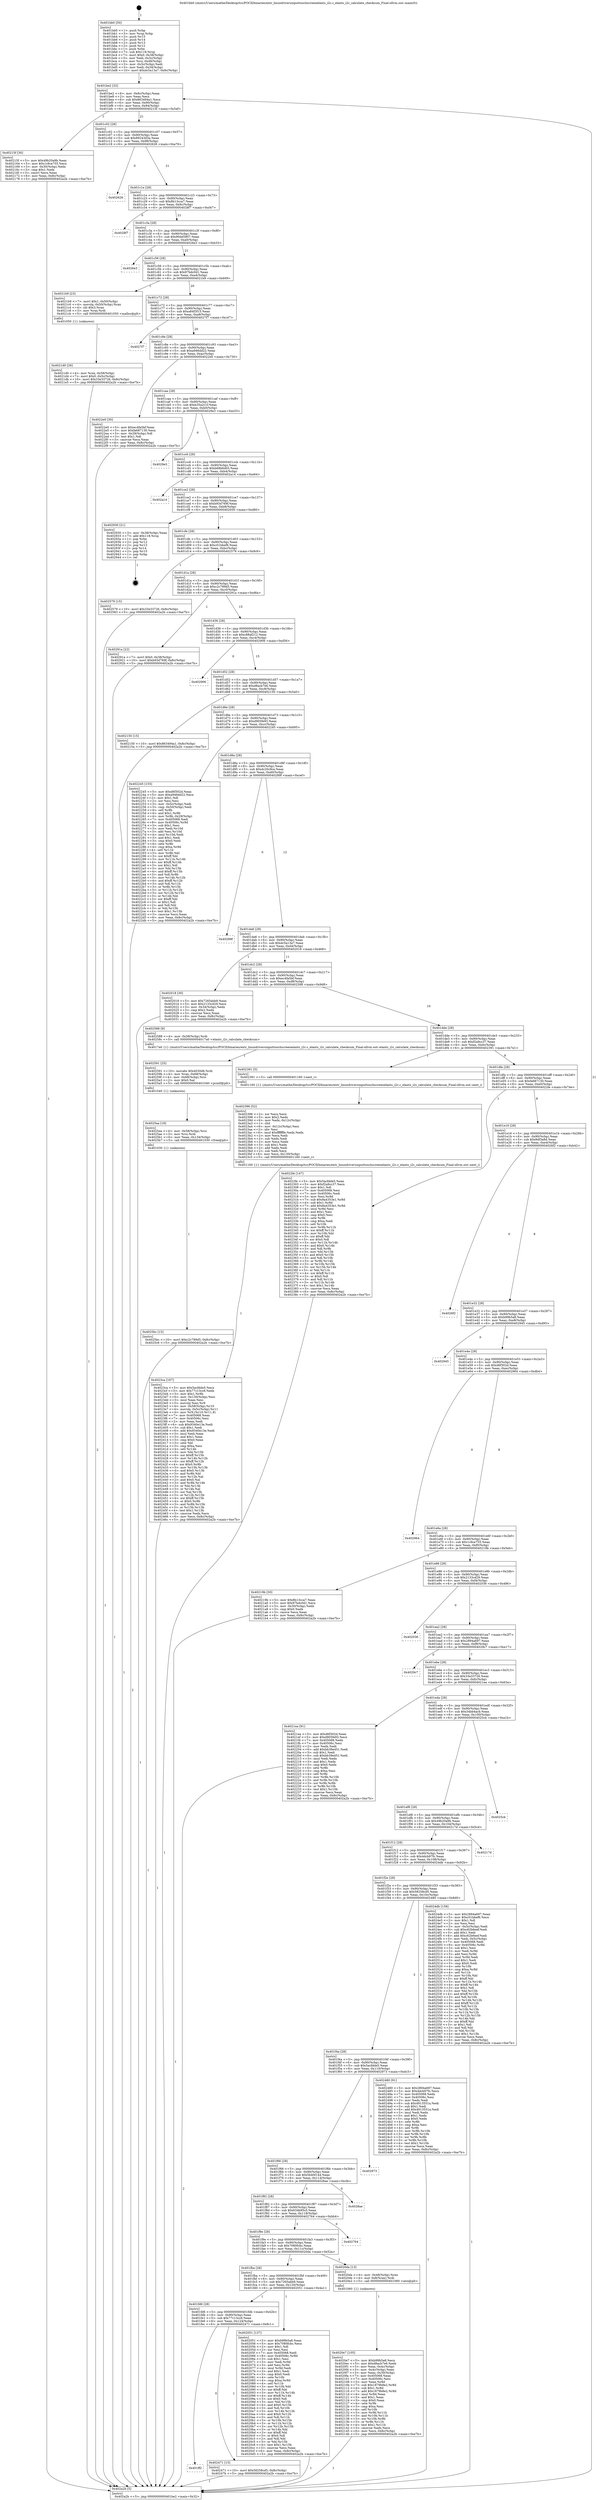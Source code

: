 digraph "0x401bb0" {
  label = "0x401bb0 (/mnt/c/Users/mathe/Desktop/tcc/POCII/binaries/extr_linuxdriversinputtouchscreenelants_i2c.c_elants_i2c_calculate_checksum_Final-ollvm.out::main(0))"
  labelloc = "t"
  node[shape=record]

  Entry [label="",width=0.3,height=0.3,shape=circle,fillcolor=black,style=filled]
  "0x401be2" [label="{
     0x401be2 [32]\l
     | [instrs]\l
     &nbsp;&nbsp;0x401be2 \<+6\>: mov -0x8c(%rbp),%eax\l
     &nbsp;&nbsp;0x401be8 \<+2\>: mov %eax,%ecx\l
     &nbsp;&nbsp;0x401bea \<+6\>: sub $0x863494a1,%ecx\l
     &nbsp;&nbsp;0x401bf0 \<+6\>: mov %eax,-0x90(%rbp)\l
     &nbsp;&nbsp;0x401bf6 \<+6\>: mov %ecx,-0x94(%rbp)\l
     &nbsp;&nbsp;0x401bfc \<+6\>: je 000000000040215f \<main+0x5af\>\l
  }"]
  "0x40215f" [label="{
     0x40215f [30]\l
     | [instrs]\l
     &nbsp;&nbsp;0x40215f \<+5\>: mov $0x49b20a9b,%eax\l
     &nbsp;&nbsp;0x402164 \<+5\>: mov $0x1c9ce755,%ecx\l
     &nbsp;&nbsp;0x402169 \<+3\>: mov -0x30(%rbp),%edx\l
     &nbsp;&nbsp;0x40216c \<+3\>: cmp $0x1,%edx\l
     &nbsp;&nbsp;0x40216f \<+3\>: cmovl %ecx,%eax\l
     &nbsp;&nbsp;0x402172 \<+6\>: mov %eax,-0x8c(%rbp)\l
     &nbsp;&nbsp;0x402178 \<+5\>: jmp 0000000000402a2b \<main+0xe7b\>\l
  }"]
  "0x401c02" [label="{
     0x401c02 [28]\l
     | [instrs]\l
     &nbsp;&nbsp;0x401c02 \<+5\>: jmp 0000000000401c07 \<main+0x57\>\l
     &nbsp;&nbsp;0x401c07 \<+6\>: mov -0x90(%rbp),%eax\l
     &nbsp;&nbsp;0x401c0d \<+5\>: sub $0x89243d3a,%eax\l
     &nbsp;&nbsp;0x401c12 \<+6\>: mov %eax,-0x98(%rbp)\l
     &nbsp;&nbsp;0x401c18 \<+6\>: je 0000000000402626 \<main+0xa76\>\l
  }"]
  Exit [label="",width=0.3,height=0.3,shape=circle,fillcolor=black,style=filled,peripheries=2]
  "0x402626" [label="{
     0x402626\l
  }", style=dashed]
  "0x401c1e" [label="{
     0x401c1e [28]\l
     | [instrs]\l
     &nbsp;&nbsp;0x401c1e \<+5\>: jmp 0000000000401c23 \<main+0x73\>\l
     &nbsp;&nbsp;0x401c23 \<+6\>: mov -0x90(%rbp),%eax\l
     &nbsp;&nbsp;0x401c29 \<+5\>: sub $0x8b13cca7,%eax\l
     &nbsp;&nbsp;0x401c2e \<+6\>: mov %eax,-0x9c(%rbp)\l
     &nbsp;&nbsp;0x401c34 \<+6\>: je 00000000004028f7 \<main+0xd47\>\l
  }"]
  "0x4025bc" [label="{
     0x4025bc [15]\l
     | [instrs]\l
     &nbsp;&nbsp;0x4025bc \<+10\>: movl $0xc2c789d5,-0x8c(%rbp)\l
     &nbsp;&nbsp;0x4025c6 \<+5\>: jmp 0000000000402a2b \<main+0xe7b\>\l
  }"]
  "0x4028f7" [label="{
     0x4028f7\l
  }", style=dashed]
  "0x401c3a" [label="{
     0x401c3a [28]\l
     | [instrs]\l
     &nbsp;&nbsp;0x401c3a \<+5\>: jmp 0000000000401c3f \<main+0x8f\>\l
     &nbsp;&nbsp;0x401c3f \<+6\>: mov -0x90(%rbp),%eax\l
     &nbsp;&nbsp;0x401c45 \<+5\>: sub $0x90dd5907,%eax\l
     &nbsp;&nbsp;0x401c4a \<+6\>: mov %eax,-0xa0(%rbp)\l
     &nbsp;&nbsp;0x401c50 \<+6\>: je 00000000004026e3 \<main+0xb33\>\l
  }"]
  "0x4025aa" [label="{
     0x4025aa [18]\l
     | [instrs]\l
     &nbsp;&nbsp;0x4025aa \<+4\>: mov -0x58(%rbp),%rsi\l
     &nbsp;&nbsp;0x4025ae \<+3\>: mov %rsi,%rdi\l
     &nbsp;&nbsp;0x4025b1 \<+6\>: mov %eax,-0x134(%rbp)\l
     &nbsp;&nbsp;0x4025b7 \<+5\>: call 0000000000401030 \<free@plt\>\l
     | [calls]\l
     &nbsp;&nbsp;0x401030 \{1\} (unknown)\l
  }"]
  "0x4026e3" [label="{
     0x4026e3\l
  }", style=dashed]
  "0x401c56" [label="{
     0x401c56 [28]\l
     | [instrs]\l
     &nbsp;&nbsp;0x401c56 \<+5\>: jmp 0000000000401c5b \<main+0xab\>\l
     &nbsp;&nbsp;0x401c5b \<+6\>: mov -0x90(%rbp),%eax\l
     &nbsp;&nbsp;0x401c61 \<+5\>: sub $0x97bdc0d1,%eax\l
     &nbsp;&nbsp;0x401c66 \<+6\>: mov %eax,-0xa4(%rbp)\l
     &nbsp;&nbsp;0x401c6c \<+6\>: je 00000000004021b9 \<main+0x609\>\l
  }"]
  "0x402591" [label="{
     0x402591 [25]\l
     | [instrs]\l
     &nbsp;&nbsp;0x402591 \<+10\>: movabs $0x4030d6,%rdi\l
     &nbsp;&nbsp;0x40259b \<+4\>: mov %rax,-0x68(%rbp)\l
     &nbsp;&nbsp;0x40259f \<+4\>: mov -0x68(%rbp),%rsi\l
     &nbsp;&nbsp;0x4025a3 \<+2\>: mov $0x0,%al\l
     &nbsp;&nbsp;0x4025a5 \<+5\>: call 0000000000401040 \<printf@plt\>\l
     | [calls]\l
     &nbsp;&nbsp;0x401040 \{1\} (unknown)\l
  }"]
  "0x4021b9" [label="{
     0x4021b9 [23]\l
     | [instrs]\l
     &nbsp;&nbsp;0x4021b9 \<+7\>: movl $0x1,-0x50(%rbp)\l
     &nbsp;&nbsp;0x4021c0 \<+4\>: movslq -0x50(%rbp),%rax\l
     &nbsp;&nbsp;0x4021c4 \<+4\>: shl $0x3,%rax\l
     &nbsp;&nbsp;0x4021c8 \<+3\>: mov %rax,%rdi\l
     &nbsp;&nbsp;0x4021cb \<+5\>: call 0000000000401050 \<malloc@plt\>\l
     | [calls]\l
     &nbsp;&nbsp;0x401050 \{1\} (unknown)\l
  }"]
  "0x401c72" [label="{
     0x401c72 [28]\l
     | [instrs]\l
     &nbsp;&nbsp;0x401c72 \<+5\>: jmp 0000000000401c77 \<main+0xc7\>\l
     &nbsp;&nbsp;0x401c77 \<+6\>: mov -0x90(%rbp),%eax\l
     &nbsp;&nbsp;0x401c7d \<+5\>: sub $0xa84f3f15,%eax\l
     &nbsp;&nbsp;0x401c82 \<+6\>: mov %eax,-0xa8(%rbp)\l
     &nbsp;&nbsp;0x401c88 \<+6\>: je 00000000004027f7 \<main+0xc47\>\l
  }"]
  "0x401ff2" [label="{
     0x401ff2\l
  }", style=dashed]
  "0x4027f7" [label="{
     0x4027f7\l
  }", style=dashed]
  "0x401c8e" [label="{
     0x401c8e [28]\l
     | [instrs]\l
     &nbsp;&nbsp;0x401c8e \<+5\>: jmp 0000000000401c93 \<main+0xe3\>\l
     &nbsp;&nbsp;0x401c93 \<+6\>: mov -0x90(%rbp),%eax\l
     &nbsp;&nbsp;0x401c99 \<+5\>: sub $0xa946dd22,%eax\l
     &nbsp;&nbsp;0x401c9e \<+6\>: mov %eax,-0xac(%rbp)\l
     &nbsp;&nbsp;0x401ca4 \<+6\>: je 00000000004022e0 \<main+0x730\>\l
  }"]
  "0x402471" [label="{
     0x402471 [15]\l
     | [instrs]\l
     &nbsp;&nbsp;0x402471 \<+10\>: movl $0x58258cd5,-0x8c(%rbp)\l
     &nbsp;&nbsp;0x40247b \<+5\>: jmp 0000000000402a2b \<main+0xe7b\>\l
  }"]
  "0x4022e0" [label="{
     0x4022e0 [30]\l
     | [instrs]\l
     &nbsp;&nbsp;0x4022e0 \<+5\>: mov $0xec4fa5bf,%eax\l
     &nbsp;&nbsp;0x4022e5 \<+5\>: mov $0xfa687130,%ecx\l
     &nbsp;&nbsp;0x4022ea \<+3\>: mov -0x29(%rbp),%dl\l
     &nbsp;&nbsp;0x4022ed \<+3\>: test $0x1,%dl\l
     &nbsp;&nbsp;0x4022f0 \<+3\>: cmovne %ecx,%eax\l
     &nbsp;&nbsp;0x4022f3 \<+6\>: mov %eax,-0x8c(%rbp)\l
     &nbsp;&nbsp;0x4022f9 \<+5\>: jmp 0000000000402a2b \<main+0xe7b\>\l
  }"]
  "0x401caa" [label="{
     0x401caa [28]\l
     | [instrs]\l
     &nbsp;&nbsp;0x401caa \<+5\>: jmp 0000000000401caf \<main+0xff\>\l
     &nbsp;&nbsp;0x401caf \<+6\>: mov -0x90(%rbp),%eax\l
     &nbsp;&nbsp;0x401cb5 \<+5\>: sub $0xb35a2c1f,%eax\l
     &nbsp;&nbsp;0x401cba \<+6\>: mov %eax,-0xb0(%rbp)\l
     &nbsp;&nbsp;0x401cc0 \<+6\>: je 00000000004029e3 \<main+0xe33\>\l
  }"]
  "0x4023ca" [label="{
     0x4023ca [167]\l
     | [instrs]\l
     &nbsp;&nbsp;0x4023ca \<+5\>: mov $0x5acfdde5,%ecx\l
     &nbsp;&nbsp;0x4023cf \<+5\>: mov $0x77c13cc6,%edx\l
     &nbsp;&nbsp;0x4023d4 \<+3\>: mov $0x1,%r8b\l
     &nbsp;&nbsp;0x4023d7 \<+6\>: mov -0x130(%rbp),%esi\l
     &nbsp;&nbsp;0x4023dd \<+3\>: imul %eax,%esi\l
     &nbsp;&nbsp;0x4023e0 \<+3\>: movslq %esi,%r9\l
     &nbsp;&nbsp;0x4023e3 \<+4\>: mov -0x58(%rbp),%r10\l
     &nbsp;&nbsp;0x4023e7 \<+4\>: movslq -0x5c(%rbp),%r11\l
     &nbsp;&nbsp;0x4023eb \<+4\>: mov %r9,(%r10,%r11,8)\l
     &nbsp;&nbsp;0x4023ef \<+7\>: mov 0x405068,%eax\l
     &nbsp;&nbsp;0x4023f6 \<+7\>: mov 0x40506c,%esi\l
     &nbsp;&nbsp;0x4023fd \<+2\>: mov %eax,%edi\l
     &nbsp;&nbsp;0x4023ff \<+6\>: sub $0x9340e13e,%edi\l
     &nbsp;&nbsp;0x402405 \<+3\>: sub $0x1,%edi\l
     &nbsp;&nbsp;0x402408 \<+6\>: add $0x9340e13e,%edi\l
     &nbsp;&nbsp;0x40240e \<+3\>: imul %edi,%eax\l
     &nbsp;&nbsp;0x402411 \<+3\>: and $0x1,%eax\l
     &nbsp;&nbsp;0x402414 \<+3\>: cmp $0x0,%eax\l
     &nbsp;&nbsp;0x402417 \<+3\>: sete %bl\l
     &nbsp;&nbsp;0x40241a \<+3\>: cmp $0xa,%esi\l
     &nbsp;&nbsp;0x40241d \<+4\>: setl %r14b\l
     &nbsp;&nbsp;0x402421 \<+3\>: mov %bl,%r15b\l
     &nbsp;&nbsp;0x402424 \<+4\>: xor $0xff,%r15b\l
     &nbsp;&nbsp;0x402428 \<+3\>: mov %r14b,%r12b\l
     &nbsp;&nbsp;0x40242b \<+4\>: xor $0xff,%r12b\l
     &nbsp;&nbsp;0x40242f \<+4\>: xor $0x0,%r8b\l
     &nbsp;&nbsp;0x402433 \<+3\>: mov %r15b,%r13b\l
     &nbsp;&nbsp;0x402436 \<+4\>: and $0x0,%r13b\l
     &nbsp;&nbsp;0x40243a \<+3\>: and %r8b,%bl\l
     &nbsp;&nbsp;0x40243d \<+3\>: mov %r12b,%al\l
     &nbsp;&nbsp;0x402440 \<+2\>: and $0x0,%al\l
     &nbsp;&nbsp;0x402442 \<+3\>: and %r8b,%r14b\l
     &nbsp;&nbsp;0x402445 \<+3\>: or %bl,%r13b\l
     &nbsp;&nbsp;0x402448 \<+3\>: or %r14b,%al\l
     &nbsp;&nbsp;0x40244b \<+3\>: xor %al,%r13b\l
     &nbsp;&nbsp;0x40244e \<+3\>: or %r12b,%r15b\l
     &nbsp;&nbsp;0x402451 \<+4\>: xor $0xff,%r15b\l
     &nbsp;&nbsp;0x402455 \<+4\>: or $0x0,%r8b\l
     &nbsp;&nbsp;0x402459 \<+3\>: and %r8b,%r15b\l
     &nbsp;&nbsp;0x40245c \<+3\>: or %r15b,%r13b\l
     &nbsp;&nbsp;0x40245f \<+4\>: test $0x1,%r13b\l
     &nbsp;&nbsp;0x402463 \<+3\>: cmovne %edx,%ecx\l
     &nbsp;&nbsp;0x402466 \<+6\>: mov %ecx,-0x8c(%rbp)\l
     &nbsp;&nbsp;0x40246c \<+5\>: jmp 0000000000402a2b \<main+0xe7b\>\l
  }"]
  "0x4029e3" [label="{
     0x4029e3\l
  }", style=dashed]
  "0x401cc6" [label="{
     0x401cc6 [28]\l
     | [instrs]\l
     &nbsp;&nbsp;0x401cc6 \<+5\>: jmp 0000000000401ccb \<main+0x11b\>\l
     &nbsp;&nbsp;0x401ccb \<+6\>: mov -0x90(%rbp),%eax\l
     &nbsp;&nbsp;0x401cd1 \<+5\>: sub $0xb68b6d03,%eax\l
     &nbsp;&nbsp;0x401cd6 \<+6\>: mov %eax,-0xb4(%rbp)\l
     &nbsp;&nbsp;0x401cdc \<+6\>: je 0000000000402a14 \<main+0xe64\>\l
  }"]
  "0x402396" [label="{
     0x402396 [52]\l
     | [instrs]\l
     &nbsp;&nbsp;0x402396 \<+2\>: xor %ecx,%ecx\l
     &nbsp;&nbsp;0x402398 \<+5\>: mov $0x2,%edx\l
     &nbsp;&nbsp;0x40239d \<+6\>: mov %edx,-0x12c(%rbp)\l
     &nbsp;&nbsp;0x4023a3 \<+1\>: cltd\l
     &nbsp;&nbsp;0x4023a4 \<+6\>: mov -0x12c(%rbp),%esi\l
     &nbsp;&nbsp;0x4023aa \<+2\>: idiv %esi\l
     &nbsp;&nbsp;0x4023ac \<+6\>: imul $0xfffffffe,%edx,%edx\l
     &nbsp;&nbsp;0x4023b2 \<+2\>: mov %ecx,%edi\l
     &nbsp;&nbsp;0x4023b4 \<+2\>: sub %edx,%edi\l
     &nbsp;&nbsp;0x4023b6 \<+2\>: mov %ecx,%edx\l
     &nbsp;&nbsp;0x4023b8 \<+3\>: sub $0x1,%edx\l
     &nbsp;&nbsp;0x4023bb \<+2\>: add %edx,%edi\l
     &nbsp;&nbsp;0x4023bd \<+2\>: sub %edi,%ecx\l
     &nbsp;&nbsp;0x4023bf \<+6\>: mov %ecx,-0x130(%rbp)\l
     &nbsp;&nbsp;0x4023c5 \<+5\>: call 0000000000401160 \<next_i\>\l
     | [calls]\l
     &nbsp;&nbsp;0x401160 \{1\} (/mnt/c/Users/mathe/Desktop/tcc/POCII/binaries/extr_linuxdriversinputtouchscreenelants_i2c.c_elants_i2c_calculate_checksum_Final-ollvm.out::next_i)\l
  }"]
  "0x402a14" [label="{
     0x402a14\l
  }", style=dashed]
  "0x401ce2" [label="{
     0x401ce2 [28]\l
     | [instrs]\l
     &nbsp;&nbsp;0x401ce2 \<+5\>: jmp 0000000000401ce7 \<main+0x137\>\l
     &nbsp;&nbsp;0x401ce7 \<+6\>: mov -0x90(%rbp),%eax\l
     &nbsp;&nbsp;0x401ced \<+5\>: sub $0xb93d769f,%eax\l
     &nbsp;&nbsp;0x401cf2 \<+6\>: mov %eax,-0xb8(%rbp)\l
     &nbsp;&nbsp;0x401cf8 \<+6\>: je 0000000000402930 \<main+0xd80\>\l
  }"]
  "0x4021d0" [label="{
     0x4021d0 [26]\l
     | [instrs]\l
     &nbsp;&nbsp;0x4021d0 \<+4\>: mov %rax,-0x58(%rbp)\l
     &nbsp;&nbsp;0x4021d4 \<+7\>: movl $0x0,-0x5c(%rbp)\l
     &nbsp;&nbsp;0x4021db \<+10\>: movl $0x33e33726,-0x8c(%rbp)\l
     &nbsp;&nbsp;0x4021e5 \<+5\>: jmp 0000000000402a2b \<main+0xe7b\>\l
  }"]
  "0x402930" [label="{
     0x402930 [21]\l
     | [instrs]\l
     &nbsp;&nbsp;0x402930 \<+3\>: mov -0x38(%rbp),%eax\l
     &nbsp;&nbsp;0x402933 \<+7\>: add $0x118,%rsp\l
     &nbsp;&nbsp;0x40293a \<+1\>: pop %rbx\l
     &nbsp;&nbsp;0x40293b \<+2\>: pop %r12\l
     &nbsp;&nbsp;0x40293d \<+2\>: pop %r13\l
     &nbsp;&nbsp;0x40293f \<+2\>: pop %r14\l
     &nbsp;&nbsp;0x402941 \<+2\>: pop %r15\l
     &nbsp;&nbsp;0x402943 \<+1\>: pop %rbp\l
     &nbsp;&nbsp;0x402944 \<+1\>: ret\l
  }"]
  "0x401cfe" [label="{
     0x401cfe [28]\l
     | [instrs]\l
     &nbsp;&nbsp;0x401cfe \<+5\>: jmp 0000000000401d03 \<main+0x153\>\l
     &nbsp;&nbsp;0x401d03 \<+6\>: mov -0x90(%rbp),%eax\l
     &nbsp;&nbsp;0x401d09 \<+5\>: sub $0xc01bbef6,%eax\l
     &nbsp;&nbsp;0x401d0e \<+6\>: mov %eax,-0xbc(%rbp)\l
     &nbsp;&nbsp;0x401d14 \<+6\>: je 0000000000402579 \<main+0x9c9\>\l
  }"]
  "0x4020e7" [label="{
     0x4020e7 [105]\l
     | [instrs]\l
     &nbsp;&nbsp;0x4020e7 \<+5\>: mov $0xb99b5a8,%ecx\l
     &nbsp;&nbsp;0x4020ec \<+5\>: mov $0xd8acb7e6,%edx\l
     &nbsp;&nbsp;0x4020f1 \<+3\>: mov %eax,-0x4c(%rbp)\l
     &nbsp;&nbsp;0x4020f4 \<+3\>: mov -0x4c(%rbp),%eax\l
     &nbsp;&nbsp;0x4020f7 \<+3\>: mov %eax,-0x30(%rbp)\l
     &nbsp;&nbsp;0x4020fa \<+7\>: mov 0x405068,%eax\l
     &nbsp;&nbsp;0x402101 \<+7\>: mov 0x40506c,%esi\l
     &nbsp;&nbsp;0x402108 \<+3\>: mov %eax,%r8d\l
     &nbsp;&nbsp;0x40210b \<+7\>: sub $0x1879b8e2,%r8d\l
     &nbsp;&nbsp;0x402112 \<+4\>: sub $0x1,%r8d\l
     &nbsp;&nbsp;0x402116 \<+7\>: add $0x1879b8e2,%r8d\l
     &nbsp;&nbsp;0x40211d \<+4\>: imul %r8d,%eax\l
     &nbsp;&nbsp;0x402121 \<+3\>: and $0x1,%eax\l
     &nbsp;&nbsp;0x402124 \<+3\>: cmp $0x0,%eax\l
     &nbsp;&nbsp;0x402127 \<+4\>: sete %r9b\l
     &nbsp;&nbsp;0x40212b \<+3\>: cmp $0xa,%esi\l
     &nbsp;&nbsp;0x40212e \<+4\>: setl %r10b\l
     &nbsp;&nbsp;0x402132 \<+3\>: mov %r9b,%r11b\l
     &nbsp;&nbsp;0x402135 \<+3\>: and %r10b,%r11b\l
     &nbsp;&nbsp;0x402138 \<+3\>: xor %r10b,%r9b\l
     &nbsp;&nbsp;0x40213b \<+3\>: or %r9b,%r11b\l
     &nbsp;&nbsp;0x40213e \<+4\>: test $0x1,%r11b\l
     &nbsp;&nbsp;0x402142 \<+3\>: cmovne %edx,%ecx\l
     &nbsp;&nbsp;0x402145 \<+6\>: mov %ecx,-0x8c(%rbp)\l
     &nbsp;&nbsp;0x40214b \<+5\>: jmp 0000000000402a2b \<main+0xe7b\>\l
  }"]
  "0x402579" [label="{
     0x402579 [15]\l
     | [instrs]\l
     &nbsp;&nbsp;0x402579 \<+10\>: movl $0x33e33726,-0x8c(%rbp)\l
     &nbsp;&nbsp;0x402583 \<+5\>: jmp 0000000000402a2b \<main+0xe7b\>\l
  }"]
  "0x401d1a" [label="{
     0x401d1a [28]\l
     | [instrs]\l
     &nbsp;&nbsp;0x401d1a \<+5\>: jmp 0000000000401d1f \<main+0x16f\>\l
     &nbsp;&nbsp;0x401d1f \<+6\>: mov -0x90(%rbp),%eax\l
     &nbsp;&nbsp;0x401d25 \<+5\>: sub $0xc2c789d5,%eax\l
     &nbsp;&nbsp;0x401d2a \<+6\>: mov %eax,-0xc0(%rbp)\l
     &nbsp;&nbsp;0x401d30 \<+6\>: je 000000000040291a \<main+0xd6a\>\l
  }"]
  "0x401fd6" [label="{
     0x401fd6 [28]\l
     | [instrs]\l
     &nbsp;&nbsp;0x401fd6 \<+5\>: jmp 0000000000401fdb \<main+0x42b\>\l
     &nbsp;&nbsp;0x401fdb \<+6\>: mov -0x90(%rbp),%eax\l
     &nbsp;&nbsp;0x401fe1 \<+5\>: sub $0x77c13cc6,%eax\l
     &nbsp;&nbsp;0x401fe6 \<+6\>: mov %eax,-0x124(%rbp)\l
     &nbsp;&nbsp;0x401fec \<+6\>: je 0000000000402471 \<main+0x8c1\>\l
  }"]
  "0x40291a" [label="{
     0x40291a [22]\l
     | [instrs]\l
     &nbsp;&nbsp;0x40291a \<+7\>: movl $0x0,-0x38(%rbp)\l
     &nbsp;&nbsp;0x402921 \<+10\>: movl $0xb93d769f,-0x8c(%rbp)\l
     &nbsp;&nbsp;0x40292b \<+5\>: jmp 0000000000402a2b \<main+0xe7b\>\l
  }"]
  "0x401d36" [label="{
     0x401d36 [28]\l
     | [instrs]\l
     &nbsp;&nbsp;0x401d36 \<+5\>: jmp 0000000000401d3b \<main+0x18b\>\l
     &nbsp;&nbsp;0x401d3b \<+6\>: mov -0x90(%rbp),%eax\l
     &nbsp;&nbsp;0x401d41 \<+5\>: sub $0xc88af212,%eax\l
     &nbsp;&nbsp;0x401d46 \<+6\>: mov %eax,-0xc4(%rbp)\l
     &nbsp;&nbsp;0x401d4c \<+6\>: je 0000000000402906 \<main+0xd56\>\l
  }"]
  "0x402051" [label="{
     0x402051 [137]\l
     | [instrs]\l
     &nbsp;&nbsp;0x402051 \<+5\>: mov $0xb99b5a8,%eax\l
     &nbsp;&nbsp;0x402056 \<+5\>: mov $0x7080fcbc,%ecx\l
     &nbsp;&nbsp;0x40205b \<+2\>: mov $0x1,%dl\l
     &nbsp;&nbsp;0x40205d \<+2\>: xor %esi,%esi\l
     &nbsp;&nbsp;0x40205f \<+7\>: mov 0x405068,%edi\l
     &nbsp;&nbsp;0x402066 \<+8\>: mov 0x40506c,%r8d\l
     &nbsp;&nbsp;0x40206e \<+3\>: sub $0x1,%esi\l
     &nbsp;&nbsp;0x402071 \<+3\>: mov %edi,%r9d\l
     &nbsp;&nbsp;0x402074 \<+3\>: add %esi,%r9d\l
     &nbsp;&nbsp;0x402077 \<+4\>: imul %r9d,%edi\l
     &nbsp;&nbsp;0x40207b \<+3\>: and $0x1,%edi\l
     &nbsp;&nbsp;0x40207e \<+3\>: cmp $0x0,%edi\l
     &nbsp;&nbsp;0x402081 \<+4\>: sete %r10b\l
     &nbsp;&nbsp;0x402085 \<+4\>: cmp $0xa,%r8d\l
     &nbsp;&nbsp;0x402089 \<+4\>: setl %r11b\l
     &nbsp;&nbsp;0x40208d \<+3\>: mov %r10b,%bl\l
     &nbsp;&nbsp;0x402090 \<+3\>: xor $0xff,%bl\l
     &nbsp;&nbsp;0x402093 \<+3\>: mov %r11b,%r14b\l
     &nbsp;&nbsp;0x402096 \<+4\>: xor $0xff,%r14b\l
     &nbsp;&nbsp;0x40209a \<+3\>: xor $0x0,%dl\l
     &nbsp;&nbsp;0x40209d \<+3\>: mov %bl,%r15b\l
     &nbsp;&nbsp;0x4020a0 \<+4\>: and $0x0,%r15b\l
     &nbsp;&nbsp;0x4020a4 \<+3\>: and %dl,%r10b\l
     &nbsp;&nbsp;0x4020a7 \<+3\>: mov %r14b,%r12b\l
     &nbsp;&nbsp;0x4020aa \<+4\>: and $0x0,%r12b\l
     &nbsp;&nbsp;0x4020ae \<+3\>: and %dl,%r11b\l
     &nbsp;&nbsp;0x4020b1 \<+3\>: or %r10b,%r15b\l
     &nbsp;&nbsp;0x4020b4 \<+3\>: or %r11b,%r12b\l
     &nbsp;&nbsp;0x4020b7 \<+3\>: xor %r12b,%r15b\l
     &nbsp;&nbsp;0x4020ba \<+3\>: or %r14b,%bl\l
     &nbsp;&nbsp;0x4020bd \<+3\>: xor $0xff,%bl\l
     &nbsp;&nbsp;0x4020c0 \<+3\>: or $0x0,%dl\l
     &nbsp;&nbsp;0x4020c3 \<+2\>: and %dl,%bl\l
     &nbsp;&nbsp;0x4020c5 \<+3\>: or %bl,%r15b\l
     &nbsp;&nbsp;0x4020c8 \<+4\>: test $0x1,%r15b\l
     &nbsp;&nbsp;0x4020cc \<+3\>: cmovne %ecx,%eax\l
     &nbsp;&nbsp;0x4020cf \<+6\>: mov %eax,-0x8c(%rbp)\l
     &nbsp;&nbsp;0x4020d5 \<+5\>: jmp 0000000000402a2b \<main+0xe7b\>\l
  }"]
  "0x402906" [label="{
     0x402906\l
  }", style=dashed]
  "0x401d52" [label="{
     0x401d52 [28]\l
     | [instrs]\l
     &nbsp;&nbsp;0x401d52 \<+5\>: jmp 0000000000401d57 \<main+0x1a7\>\l
     &nbsp;&nbsp;0x401d57 \<+6\>: mov -0x90(%rbp),%eax\l
     &nbsp;&nbsp;0x401d5d \<+5\>: sub $0xd8acb7e6,%eax\l
     &nbsp;&nbsp;0x401d62 \<+6\>: mov %eax,-0xc8(%rbp)\l
     &nbsp;&nbsp;0x401d68 \<+6\>: je 0000000000402150 \<main+0x5a0\>\l
  }"]
  "0x401fba" [label="{
     0x401fba [28]\l
     | [instrs]\l
     &nbsp;&nbsp;0x401fba \<+5\>: jmp 0000000000401fbf \<main+0x40f\>\l
     &nbsp;&nbsp;0x401fbf \<+6\>: mov -0x90(%rbp),%eax\l
     &nbsp;&nbsp;0x401fc5 \<+5\>: sub $0x7265abb9,%eax\l
     &nbsp;&nbsp;0x401fca \<+6\>: mov %eax,-0x120(%rbp)\l
     &nbsp;&nbsp;0x401fd0 \<+6\>: je 0000000000402051 \<main+0x4a1\>\l
  }"]
  "0x402150" [label="{
     0x402150 [15]\l
     | [instrs]\l
     &nbsp;&nbsp;0x402150 \<+10\>: movl $0x863494a1,-0x8c(%rbp)\l
     &nbsp;&nbsp;0x40215a \<+5\>: jmp 0000000000402a2b \<main+0xe7b\>\l
  }"]
  "0x401d6e" [label="{
     0x401d6e [28]\l
     | [instrs]\l
     &nbsp;&nbsp;0x401d6e \<+5\>: jmp 0000000000401d73 \<main+0x1c3\>\l
     &nbsp;&nbsp;0x401d73 \<+6\>: mov -0x90(%rbp),%eax\l
     &nbsp;&nbsp;0x401d79 \<+5\>: sub $0xd905fe93,%eax\l
     &nbsp;&nbsp;0x401d7e \<+6\>: mov %eax,-0xcc(%rbp)\l
     &nbsp;&nbsp;0x401d84 \<+6\>: je 0000000000402245 \<main+0x695\>\l
  }"]
  "0x4020da" [label="{
     0x4020da [13]\l
     | [instrs]\l
     &nbsp;&nbsp;0x4020da \<+4\>: mov -0x48(%rbp),%rax\l
     &nbsp;&nbsp;0x4020de \<+4\>: mov 0x8(%rax),%rdi\l
     &nbsp;&nbsp;0x4020e2 \<+5\>: call 0000000000401060 \<atoi@plt\>\l
     | [calls]\l
     &nbsp;&nbsp;0x401060 \{1\} (unknown)\l
  }"]
  "0x402245" [label="{
     0x402245 [155]\l
     | [instrs]\l
     &nbsp;&nbsp;0x402245 \<+5\>: mov $0xd6f302d,%eax\l
     &nbsp;&nbsp;0x40224a \<+5\>: mov $0xa946dd22,%ecx\l
     &nbsp;&nbsp;0x40224f \<+2\>: mov $0x1,%dl\l
     &nbsp;&nbsp;0x402251 \<+2\>: xor %esi,%esi\l
     &nbsp;&nbsp;0x402253 \<+3\>: mov -0x5c(%rbp),%edi\l
     &nbsp;&nbsp;0x402256 \<+3\>: cmp -0x50(%rbp),%edi\l
     &nbsp;&nbsp;0x402259 \<+4\>: setl %r8b\l
     &nbsp;&nbsp;0x40225d \<+4\>: and $0x1,%r8b\l
     &nbsp;&nbsp;0x402261 \<+4\>: mov %r8b,-0x29(%rbp)\l
     &nbsp;&nbsp;0x402265 \<+7\>: mov 0x405068,%edi\l
     &nbsp;&nbsp;0x40226c \<+8\>: mov 0x40506c,%r9d\l
     &nbsp;&nbsp;0x402274 \<+3\>: sub $0x1,%esi\l
     &nbsp;&nbsp;0x402277 \<+3\>: mov %edi,%r10d\l
     &nbsp;&nbsp;0x40227a \<+3\>: add %esi,%r10d\l
     &nbsp;&nbsp;0x40227d \<+4\>: imul %r10d,%edi\l
     &nbsp;&nbsp;0x402281 \<+3\>: and $0x1,%edi\l
     &nbsp;&nbsp;0x402284 \<+3\>: cmp $0x0,%edi\l
     &nbsp;&nbsp;0x402287 \<+4\>: sete %r8b\l
     &nbsp;&nbsp;0x40228b \<+4\>: cmp $0xa,%r9d\l
     &nbsp;&nbsp;0x40228f \<+4\>: setl %r11b\l
     &nbsp;&nbsp;0x402293 \<+3\>: mov %r8b,%bl\l
     &nbsp;&nbsp;0x402296 \<+3\>: xor $0xff,%bl\l
     &nbsp;&nbsp;0x402299 \<+3\>: mov %r11b,%r14b\l
     &nbsp;&nbsp;0x40229c \<+4\>: xor $0xff,%r14b\l
     &nbsp;&nbsp;0x4022a0 \<+3\>: xor $0x1,%dl\l
     &nbsp;&nbsp;0x4022a3 \<+3\>: mov %bl,%r15b\l
     &nbsp;&nbsp;0x4022a6 \<+4\>: and $0xff,%r15b\l
     &nbsp;&nbsp;0x4022aa \<+3\>: and %dl,%r8b\l
     &nbsp;&nbsp;0x4022ad \<+3\>: mov %r14b,%r12b\l
     &nbsp;&nbsp;0x4022b0 \<+4\>: and $0xff,%r12b\l
     &nbsp;&nbsp;0x4022b4 \<+3\>: and %dl,%r11b\l
     &nbsp;&nbsp;0x4022b7 \<+3\>: or %r8b,%r15b\l
     &nbsp;&nbsp;0x4022ba \<+3\>: or %r11b,%r12b\l
     &nbsp;&nbsp;0x4022bd \<+3\>: xor %r12b,%r15b\l
     &nbsp;&nbsp;0x4022c0 \<+3\>: or %r14b,%bl\l
     &nbsp;&nbsp;0x4022c3 \<+3\>: xor $0xff,%bl\l
     &nbsp;&nbsp;0x4022c6 \<+3\>: or $0x1,%dl\l
     &nbsp;&nbsp;0x4022c9 \<+2\>: and %dl,%bl\l
     &nbsp;&nbsp;0x4022cb \<+3\>: or %bl,%r15b\l
     &nbsp;&nbsp;0x4022ce \<+4\>: test $0x1,%r15b\l
     &nbsp;&nbsp;0x4022d2 \<+3\>: cmovne %ecx,%eax\l
     &nbsp;&nbsp;0x4022d5 \<+6\>: mov %eax,-0x8c(%rbp)\l
     &nbsp;&nbsp;0x4022db \<+5\>: jmp 0000000000402a2b \<main+0xe7b\>\l
  }"]
  "0x401d8a" [label="{
     0x401d8a [28]\l
     | [instrs]\l
     &nbsp;&nbsp;0x401d8a \<+5\>: jmp 0000000000401d8f \<main+0x1df\>\l
     &nbsp;&nbsp;0x401d8f \<+6\>: mov -0x90(%rbp),%eax\l
     &nbsp;&nbsp;0x401d95 \<+5\>: sub $0xdc20c9ce,%eax\l
     &nbsp;&nbsp;0x401d9a \<+6\>: mov %eax,-0xd0(%rbp)\l
     &nbsp;&nbsp;0x401da0 \<+6\>: je 000000000040289f \<main+0xcef\>\l
  }"]
  "0x401f9e" [label="{
     0x401f9e [28]\l
     | [instrs]\l
     &nbsp;&nbsp;0x401f9e \<+5\>: jmp 0000000000401fa3 \<main+0x3f3\>\l
     &nbsp;&nbsp;0x401fa3 \<+6\>: mov -0x90(%rbp),%eax\l
     &nbsp;&nbsp;0x401fa9 \<+5\>: sub $0x7080fcbc,%eax\l
     &nbsp;&nbsp;0x401fae \<+6\>: mov %eax,-0x11c(%rbp)\l
     &nbsp;&nbsp;0x401fb4 \<+6\>: je 00000000004020da \<main+0x52a\>\l
  }"]
  "0x40289f" [label="{
     0x40289f\l
  }", style=dashed]
  "0x401da6" [label="{
     0x401da6 [28]\l
     | [instrs]\l
     &nbsp;&nbsp;0x401da6 \<+5\>: jmp 0000000000401dab \<main+0x1fb\>\l
     &nbsp;&nbsp;0x401dab \<+6\>: mov -0x90(%rbp),%eax\l
     &nbsp;&nbsp;0x401db1 \<+5\>: sub $0xdc5a13a7,%eax\l
     &nbsp;&nbsp;0x401db6 \<+6\>: mov %eax,-0xd4(%rbp)\l
     &nbsp;&nbsp;0x401dbc \<+6\>: je 0000000000402018 \<main+0x468\>\l
  }"]
  "0x402764" [label="{
     0x402764\l
  }", style=dashed]
  "0x402018" [label="{
     0x402018 [30]\l
     | [instrs]\l
     &nbsp;&nbsp;0x402018 \<+5\>: mov $0x7265abb9,%eax\l
     &nbsp;&nbsp;0x40201d \<+5\>: mov $0x2133cd29,%ecx\l
     &nbsp;&nbsp;0x402022 \<+3\>: mov -0x34(%rbp),%edx\l
     &nbsp;&nbsp;0x402025 \<+3\>: cmp $0x2,%edx\l
     &nbsp;&nbsp;0x402028 \<+3\>: cmovne %ecx,%eax\l
     &nbsp;&nbsp;0x40202b \<+6\>: mov %eax,-0x8c(%rbp)\l
     &nbsp;&nbsp;0x402031 \<+5\>: jmp 0000000000402a2b \<main+0xe7b\>\l
  }"]
  "0x401dc2" [label="{
     0x401dc2 [28]\l
     | [instrs]\l
     &nbsp;&nbsp;0x401dc2 \<+5\>: jmp 0000000000401dc7 \<main+0x217\>\l
     &nbsp;&nbsp;0x401dc7 \<+6\>: mov -0x90(%rbp),%eax\l
     &nbsp;&nbsp;0x401dcd \<+5\>: sub $0xec4fa5bf,%eax\l
     &nbsp;&nbsp;0x401dd2 \<+6\>: mov %eax,-0xd8(%rbp)\l
     &nbsp;&nbsp;0x401dd8 \<+6\>: je 0000000000402588 \<main+0x9d8\>\l
  }"]
  "0x402a2b" [label="{
     0x402a2b [5]\l
     | [instrs]\l
     &nbsp;&nbsp;0x402a2b \<+5\>: jmp 0000000000401be2 \<main+0x32\>\l
  }"]
  "0x401bb0" [label="{
     0x401bb0 [50]\l
     | [instrs]\l
     &nbsp;&nbsp;0x401bb0 \<+1\>: push %rbp\l
     &nbsp;&nbsp;0x401bb1 \<+3\>: mov %rsp,%rbp\l
     &nbsp;&nbsp;0x401bb4 \<+2\>: push %r15\l
     &nbsp;&nbsp;0x401bb6 \<+2\>: push %r14\l
     &nbsp;&nbsp;0x401bb8 \<+2\>: push %r13\l
     &nbsp;&nbsp;0x401bba \<+2\>: push %r12\l
     &nbsp;&nbsp;0x401bbc \<+1\>: push %rbx\l
     &nbsp;&nbsp;0x401bbd \<+7\>: sub $0x118,%rsp\l
     &nbsp;&nbsp;0x401bc4 \<+7\>: movl $0x0,-0x38(%rbp)\l
     &nbsp;&nbsp;0x401bcb \<+3\>: mov %edi,-0x3c(%rbp)\l
     &nbsp;&nbsp;0x401bce \<+4\>: mov %rsi,-0x48(%rbp)\l
     &nbsp;&nbsp;0x401bd2 \<+3\>: mov -0x3c(%rbp),%edi\l
     &nbsp;&nbsp;0x401bd5 \<+3\>: mov %edi,-0x34(%rbp)\l
     &nbsp;&nbsp;0x401bd8 \<+10\>: movl $0xdc5a13a7,-0x8c(%rbp)\l
  }"]
  "0x401f82" [label="{
     0x401f82 [28]\l
     | [instrs]\l
     &nbsp;&nbsp;0x401f82 \<+5\>: jmp 0000000000401f87 \<main+0x3d7\>\l
     &nbsp;&nbsp;0x401f87 \<+6\>: mov -0x90(%rbp),%eax\l
     &nbsp;&nbsp;0x401f8d \<+5\>: sub $0x634b95c5,%eax\l
     &nbsp;&nbsp;0x401f92 \<+6\>: mov %eax,-0x118(%rbp)\l
     &nbsp;&nbsp;0x401f98 \<+6\>: je 0000000000402764 \<main+0xbb4\>\l
  }"]
  "0x402588" [label="{
     0x402588 [9]\l
     | [instrs]\l
     &nbsp;&nbsp;0x402588 \<+4\>: mov -0x58(%rbp),%rdi\l
     &nbsp;&nbsp;0x40258c \<+5\>: call 00000000004017a0 \<elants_i2c_calculate_checksum\>\l
     | [calls]\l
     &nbsp;&nbsp;0x4017a0 \{1\} (/mnt/c/Users/mathe/Desktop/tcc/POCII/binaries/extr_linuxdriversinputtouchscreenelants_i2c.c_elants_i2c_calculate_checksum_Final-ollvm.out::elants_i2c_calculate_checksum)\l
  }"]
  "0x401dde" [label="{
     0x401dde [28]\l
     | [instrs]\l
     &nbsp;&nbsp;0x401dde \<+5\>: jmp 0000000000401de3 \<main+0x233\>\l
     &nbsp;&nbsp;0x401de3 \<+6\>: mov -0x90(%rbp),%eax\l
     &nbsp;&nbsp;0x401de9 \<+5\>: sub $0xf2a9cc37,%eax\l
     &nbsp;&nbsp;0x401dee \<+6\>: mov %eax,-0xdc(%rbp)\l
     &nbsp;&nbsp;0x401df4 \<+6\>: je 0000000000402391 \<main+0x7e1\>\l
  }"]
  "0x4028ae" [label="{
     0x4028ae\l
  }", style=dashed]
  "0x402391" [label="{
     0x402391 [5]\l
     | [instrs]\l
     &nbsp;&nbsp;0x402391 \<+5\>: call 0000000000401160 \<next_i\>\l
     | [calls]\l
     &nbsp;&nbsp;0x401160 \{1\} (/mnt/c/Users/mathe/Desktop/tcc/POCII/binaries/extr_linuxdriversinputtouchscreenelants_i2c.c_elants_i2c_calculate_checksum_Final-ollvm.out::next_i)\l
  }"]
  "0x401dfa" [label="{
     0x401dfa [28]\l
     | [instrs]\l
     &nbsp;&nbsp;0x401dfa \<+5\>: jmp 0000000000401dff \<main+0x24f\>\l
     &nbsp;&nbsp;0x401dff \<+6\>: mov -0x90(%rbp),%eax\l
     &nbsp;&nbsp;0x401e05 \<+5\>: sub $0xfa687130,%eax\l
     &nbsp;&nbsp;0x401e0a \<+6\>: mov %eax,-0xe0(%rbp)\l
     &nbsp;&nbsp;0x401e10 \<+6\>: je 00000000004022fe \<main+0x74e\>\l
  }"]
  "0x401f66" [label="{
     0x401f66 [28]\l
     | [instrs]\l
     &nbsp;&nbsp;0x401f66 \<+5\>: jmp 0000000000401f6b \<main+0x3bb\>\l
     &nbsp;&nbsp;0x401f6b \<+6\>: mov -0x90(%rbp),%eax\l
     &nbsp;&nbsp;0x401f71 \<+5\>: sub $0x5b40f144,%eax\l
     &nbsp;&nbsp;0x401f76 \<+6\>: mov %eax,-0x114(%rbp)\l
     &nbsp;&nbsp;0x401f7c \<+6\>: je 00000000004028ae \<main+0xcfe\>\l
  }"]
  "0x4022fe" [label="{
     0x4022fe [147]\l
     | [instrs]\l
     &nbsp;&nbsp;0x4022fe \<+5\>: mov $0x5acfdde5,%eax\l
     &nbsp;&nbsp;0x402303 \<+5\>: mov $0xf2a9cc37,%ecx\l
     &nbsp;&nbsp;0x402308 \<+2\>: mov $0x1,%dl\l
     &nbsp;&nbsp;0x40230a \<+7\>: mov 0x405068,%esi\l
     &nbsp;&nbsp;0x402311 \<+7\>: mov 0x40506c,%edi\l
     &nbsp;&nbsp;0x402318 \<+3\>: mov %esi,%r8d\l
     &nbsp;&nbsp;0x40231b \<+7\>: sub $0x8a4353e1,%r8d\l
     &nbsp;&nbsp;0x402322 \<+4\>: sub $0x1,%r8d\l
     &nbsp;&nbsp;0x402326 \<+7\>: add $0x8a4353e1,%r8d\l
     &nbsp;&nbsp;0x40232d \<+4\>: imul %r8d,%esi\l
     &nbsp;&nbsp;0x402331 \<+3\>: and $0x1,%esi\l
     &nbsp;&nbsp;0x402334 \<+3\>: cmp $0x0,%esi\l
     &nbsp;&nbsp;0x402337 \<+4\>: sete %r9b\l
     &nbsp;&nbsp;0x40233b \<+3\>: cmp $0xa,%edi\l
     &nbsp;&nbsp;0x40233e \<+4\>: setl %r10b\l
     &nbsp;&nbsp;0x402342 \<+3\>: mov %r9b,%r11b\l
     &nbsp;&nbsp;0x402345 \<+4\>: xor $0xff,%r11b\l
     &nbsp;&nbsp;0x402349 \<+3\>: mov %r10b,%bl\l
     &nbsp;&nbsp;0x40234c \<+3\>: xor $0xff,%bl\l
     &nbsp;&nbsp;0x40234f \<+3\>: xor $0x0,%dl\l
     &nbsp;&nbsp;0x402352 \<+3\>: mov %r11b,%r14b\l
     &nbsp;&nbsp;0x402355 \<+4\>: and $0x0,%r14b\l
     &nbsp;&nbsp;0x402359 \<+3\>: and %dl,%r9b\l
     &nbsp;&nbsp;0x40235c \<+3\>: mov %bl,%r15b\l
     &nbsp;&nbsp;0x40235f \<+4\>: and $0x0,%r15b\l
     &nbsp;&nbsp;0x402363 \<+3\>: and %dl,%r10b\l
     &nbsp;&nbsp;0x402366 \<+3\>: or %r9b,%r14b\l
     &nbsp;&nbsp;0x402369 \<+3\>: or %r10b,%r15b\l
     &nbsp;&nbsp;0x40236c \<+3\>: xor %r15b,%r14b\l
     &nbsp;&nbsp;0x40236f \<+3\>: or %bl,%r11b\l
     &nbsp;&nbsp;0x402372 \<+4\>: xor $0xff,%r11b\l
     &nbsp;&nbsp;0x402376 \<+3\>: or $0x0,%dl\l
     &nbsp;&nbsp;0x402379 \<+3\>: and %dl,%r11b\l
     &nbsp;&nbsp;0x40237c \<+3\>: or %r11b,%r14b\l
     &nbsp;&nbsp;0x40237f \<+4\>: test $0x1,%r14b\l
     &nbsp;&nbsp;0x402383 \<+3\>: cmovne %ecx,%eax\l
     &nbsp;&nbsp;0x402386 \<+6\>: mov %eax,-0x8c(%rbp)\l
     &nbsp;&nbsp;0x40238c \<+5\>: jmp 0000000000402a2b \<main+0xe7b\>\l
  }"]
  "0x401e16" [label="{
     0x401e16 [28]\l
     | [instrs]\l
     &nbsp;&nbsp;0x401e16 \<+5\>: jmp 0000000000401e1b \<main+0x26b\>\l
     &nbsp;&nbsp;0x401e1b \<+6\>: mov -0x90(%rbp),%eax\l
     &nbsp;&nbsp;0x401e21 \<+5\>: sub $0x8df3a8d,%eax\l
     &nbsp;&nbsp;0x401e26 \<+6\>: mov %eax,-0xe4(%rbp)\l
     &nbsp;&nbsp;0x401e2c \<+6\>: je 00000000004026f2 \<main+0xb42\>\l
  }"]
  "0x402973" [label="{
     0x402973\l
  }", style=dashed]
  "0x4026f2" [label="{
     0x4026f2\l
  }", style=dashed]
  "0x401e32" [label="{
     0x401e32 [28]\l
     | [instrs]\l
     &nbsp;&nbsp;0x401e32 \<+5\>: jmp 0000000000401e37 \<main+0x287\>\l
     &nbsp;&nbsp;0x401e37 \<+6\>: mov -0x90(%rbp),%eax\l
     &nbsp;&nbsp;0x401e3d \<+5\>: sub $0xb99b5a8,%eax\l
     &nbsp;&nbsp;0x401e42 \<+6\>: mov %eax,-0xe8(%rbp)\l
     &nbsp;&nbsp;0x401e48 \<+6\>: je 0000000000402945 \<main+0xd95\>\l
  }"]
  "0x401f4a" [label="{
     0x401f4a [28]\l
     | [instrs]\l
     &nbsp;&nbsp;0x401f4a \<+5\>: jmp 0000000000401f4f \<main+0x39f\>\l
     &nbsp;&nbsp;0x401f4f \<+6\>: mov -0x90(%rbp),%eax\l
     &nbsp;&nbsp;0x401f55 \<+5\>: sub $0x5acfdde5,%eax\l
     &nbsp;&nbsp;0x401f5a \<+6\>: mov %eax,-0x110(%rbp)\l
     &nbsp;&nbsp;0x401f60 \<+6\>: je 0000000000402973 \<main+0xdc3\>\l
  }"]
  "0x402945" [label="{
     0x402945\l
  }", style=dashed]
  "0x401e4e" [label="{
     0x401e4e [28]\l
     | [instrs]\l
     &nbsp;&nbsp;0x401e4e \<+5\>: jmp 0000000000401e53 \<main+0x2a3\>\l
     &nbsp;&nbsp;0x401e53 \<+6\>: mov -0x90(%rbp),%eax\l
     &nbsp;&nbsp;0x401e59 \<+5\>: sub $0xd6f302d,%eax\l
     &nbsp;&nbsp;0x401e5e \<+6\>: mov %eax,-0xec(%rbp)\l
     &nbsp;&nbsp;0x401e64 \<+6\>: je 0000000000402964 \<main+0xdb4\>\l
  }"]
  "0x402480" [label="{
     0x402480 [91]\l
     | [instrs]\l
     &nbsp;&nbsp;0x402480 \<+5\>: mov $0x2894a697,%eax\l
     &nbsp;&nbsp;0x402485 \<+5\>: mov $0x4dcb97fc,%ecx\l
     &nbsp;&nbsp;0x40248a \<+7\>: mov 0x405068,%edx\l
     &nbsp;&nbsp;0x402491 \<+7\>: mov 0x40506c,%esi\l
     &nbsp;&nbsp;0x402498 \<+2\>: mov %edx,%edi\l
     &nbsp;&nbsp;0x40249a \<+6\>: sub $0x4913551a,%edi\l
     &nbsp;&nbsp;0x4024a0 \<+3\>: sub $0x1,%edi\l
     &nbsp;&nbsp;0x4024a3 \<+6\>: add $0x4913551a,%edi\l
     &nbsp;&nbsp;0x4024a9 \<+3\>: imul %edi,%edx\l
     &nbsp;&nbsp;0x4024ac \<+3\>: and $0x1,%edx\l
     &nbsp;&nbsp;0x4024af \<+3\>: cmp $0x0,%edx\l
     &nbsp;&nbsp;0x4024b2 \<+4\>: sete %r8b\l
     &nbsp;&nbsp;0x4024b6 \<+3\>: cmp $0xa,%esi\l
     &nbsp;&nbsp;0x4024b9 \<+4\>: setl %r9b\l
     &nbsp;&nbsp;0x4024bd \<+3\>: mov %r8b,%r10b\l
     &nbsp;&nbsp;0x4024c0 \<+3\>: and %r9b,%r10b\l
     &nbsp;&nbsp;0x4024c3 \<+3\>: xor %r9b,%r8b\l
     &nbsp;&nbsp;0x4024c6 \<+3\>: or %r8b,%r10b\l
     &nbsp;&nbsp;0x4024c9 \<+4\>: test $0x1,%r10b\l
     &nbsp;&nbsp;0x4024cd \<+3\>: cmovne %ecx,%eax\l
     &nbsp;&nbsp;0x4024d0 \<+6\>: mov %eax,-0x8c(%rbp)\l
     &nbsp;&nbsp;0x4024d6 \<+5\>: jmp 0000000000402a2b \<main+0xe7b\>\l
  }"]
  "0x402964" [label="{
     0x402964\l
  }", style=dashed]
  "0x401e6a" [label="{
     0x401e6a [28]\l
     | [instrs]\l
     &nbsp;&nbsp;0x401e6a \<+5\>: jmp 0000000000401e6f \<main+0x2bf\>\l
     &nbsp;&nbsp;0x401e6f \<+6\>: mov -0x90(%rbp),%eax\l
     &nbsp;&nbsp;0x401e75 \<+5\>: sub $0x1c9ce755,%eax\l
     &nbsp;&nbsp;0x401e7a \<+6\>: mov %eax,-0xf0(%rbp)\l
     &nbsp;&nbsp;0x401e80 \<+6\>: je 000000000040219b \<main+0x5eb\>\l
  }"]
  "0x401f2e" [label="{
     0x401f2e [28]\l
     | [instrs]\l
     &nbsp;&nbsp;0x401f2e \<+5\>: jmp 0000000000401f33 \<main+0x383\>\l
     &nbsp;&nbsp;0x401f33 \<+6\>: mov -0x90(%rbp),%eax\l
     &nbsp;&nbsp;0x401f39 \<+5\>: sub $0x58258cd5,%eax\l
     &nbsp;&nbsp;0x401f3e \<+6\>: mov %eax,-0x10c(%rbp)\l
     &nbsp;&nbsp;0x401f44 \<+6\>: je 0000000000402480 \<main+0x8d0\>\l
  }"]
  "0x40219b" [label="{
     0x40219b [30]\l
     | [instrs]\l
     &nbsp;&nbsp;0x40219b \<+5\>: mov $0x8b13cca7,%eax\l
     &nbsp;&nbsp;0x4021a0 \<+5\>: mov $0x97bdc0d1,%ecx\l
     &nbsp;&nbsp;0x4021a5 \<+3\>: mov -0x30(%rbp),%edx\l
     &nbsp;&nbsp;0x4021a8 \<+3\>: cmp $0x0,%edx\l
     &nbsp;&nbsp;0x4021ab \<+3\>: cmove %ecx,%eax\l
     &nbsp;&nbsp;0x4021ae \<+6\>: mov %eax,-0x8c(%rbp)\l
     &nbsp;&nbsp;0x4021b4 \<+5\>: jmp 0000000000402a2b \<main+0xe7b\>\l
  }"]
  "0x401e86" [label="{
     0x401e86 [28]\l
     | [instrs]\l
     &nbsp;&nbsp;0x401e86 \<+5\>: jmp 0000000000401e8b \<main+0x2db\>\l
     &nbsp;&nbsp;0x401e8b \<+6\>: mov -0x90(%rbp),%eax\l
     &nbsp;&nbsp;0x401e91 \<+5\>: sub $0x2133cd29,%eax\l
     &nbsp;&nbsp;0x401e96 \<+6\>: mov %eax,-0xf4(%rbp)\l
     &nbsp;&nbsp;0x401e9c \<+6\>: je 0000000000402036 \<main+0x486\>\l
  }"]
  "0x4024db" [label="{
     0x4024db [158]\l
     | [instrs]\l
     &nbsp;&nbsp;0x4024db \<+5\>: mov $0x2894a697,%eax\l
     &nbsp;&nbsp;0x4024e0 \<+5\>: mov $0xc01bbef6,%ecx\l
     &nbsp;&nbsp;0x4024e5 \<+2\>: mov $0x1,%dl\l
     &nbsp;&nbsp;0x4024e7 \<+2\>: xor %esi,%esi\l
     &nbsp;&nbsp;0x4024e9 \<+3\>: mov -0x5c(%rbp),%edi\l
     &nbsp;&nbsp;0x4024ec \<+6\>: sub $0xc62b6eef,%edi\l
     &nbsp;&nbsp;0x4024f2 \<+3\>: add $0x1,%edi\l
     &nbsp;&nbsp;0x4024f5 \<+6\>: add $0xc62b6eef,%edi\l
     &nbsp;&nbsp;0x4024fb \<+3\>: mov %edi,-0x5c(%rbp)\l
     &nbsp;&nbsp;0x4024fe \<+7\>: mov 0x405068,%edi\l
     &nbsp;&nbsp;0x402505 \<+8\>: mov 0x40506c,%r8d\l
     &nbsp;&nbsp;0x40250d \<+3\>: sub $0x1,%esi\l
     &nbsp;&nbsp;0x402510 \<+3\>: mov %edi,%r9d\l
     &nbsp;&nbsp;0x402513 \<+3\>: add %esi,%r9d\l
     &nbsp;&nbsp;0x402516 \<+4\>: imul %r9d,%edi\l
     &nbsp;&nbsp;0x40251a \<+3\>: and $0x1,%edi\l
     &nbsp;&nbsp;0x40251d \<+3\>: cmp $0x0,%edi\l
     &nbsp;&nbsp;0x402520 \<+4\>: sete %r10b\l
     &nbsp;&nbsp;0x402524 \<+4\>: cmp $0xa,%r8d\l
     &nbsp;&nbsp;0x402528 \<+4\>: setl %r11b\l
     &nbsp;&nbsp;0x40252c \<+3\>: mov %r10b,%bl\l
     &nbsp;&nbsp;0x40252f \<+3\>: xor $0xff,%bl\l
     &nbsp;&nbsp;0x402532 \<+3\>: mov %r11b,%r14b\l
     &nbsp;&nbsp;0x402535 \<+4\>: xor $0xff,%r14b\l
     &nbsp;&nbsp;0x402539 \<+3\>: xor $0x1,%dl\l
     &nbsp;&nbsp;0x40253c \<+3\>: mov %bl,%r15b\l
     &nbsp;&nbsp;0x40253f \<+4\>: and $0xff,%r15b\l
     &nbsp;&nbsp;0x402543 \<+3\>: and %dl,%r10b\l
     &nbsp;&nbsp;0x402546 \<+3\>: mov %r14b,%r12b\l
     &nbsp;&nbsp;0x402549 \<+4\>: and $0xff,%r12b\l
     &nbsp;&nbsp;0x40254d \<+3\>: and %dl,%r11b\l
     &nbsp;&nbsp;0x402550 \<+3\>: or %r10b,%r15b\l
     &nbsp;&nbsp;0x402553 \<+3\>: or %r11b,%r12b\l
     &nbsp;&nbsp;0x402556 \<+3\>: xor %r12b,%r15b\l
     &nbsp;&nbsp;0x402559 \<+3\>: or %r14b,%bl\l
     &nbsp;&nbsp;0x40255c \<+3\>: xor $0xff,%bl\l
     &nbsp;&nbsp;0x40255f \<+3\>: or $0x1,%dl\l
     &nbsp;&nbsp;0x402562 \<+2\>: and %dl,%bl\l
     &nbsp;&nbsp;0x402564 \<+3\>: or %bl,%r15b\l
     &nbsp;&nbsp;0x402567 \<+4\>: test $0x1,%r15b\l
     &nbsp;&nbsp;0x40256b \<+3\>: cmovne %ecx,%eax\l
     &nbsp;&nbsp;0x40256e \<+6\>: mov %eax,-0x8c(%rbp)\l
     &nbsp;&nbsp;0x402574 \<+5\>: jmp 0000000000402a2b \<main+0xe7b\>\l
  }"]
  "0x402036" [label="{
     0x402036\l
  }", style=dashed]
  "0x401ea2" [label="{
     0x401ea2 [28]\l
     | [instrs]\l
     &nbsp;&nbsp;0x401ea2 \<+5\>: jmp 0000000000401ea7 \<main+0x2f7\>\l
     &nbsp;&nbsp;0x401ea7 \<+6\>: mov -0x90(%rbp),%eax\l
     &nbsp;&nbsp;0x401ead \<+5\>: sub $0x2894a697,%eax\l
     &nbsp;&nbsp;0x401eb2 \<+6\>: mov %eax,-0xf8(%rbp)\l
     &nbsp;&nbsp;0x401eb8 \<+6\>: je 00000000004029c7 \<main+0xe17\>\l
  }"]
  "0x401f12" [label="{
     0x401f12 [28]\l
     | [instrs]\l
     &nbsp;&nbsp;0x401f12 \<+5\>: jmp 0000000000401f17 \<main+0x367\>\l
     &nbsp;&nbsp;0x401f17 \<+6\>: mov -0x90(%rbp),%eax\l
     &nbsp;&nbsp;0x401f1d \<+5\>: sub $0x4dcb97fc,%eax\l
     &nbsp;&nbsp;0x401f22 \<+6\>: mov %eax,-0x108(%rbp)\l
     &nbsp;&nbsp;0x401f28 \<+6\>: je 00000000004024db \<main+0x92b\>\l
  }"]
  "0x4029c7" [label="{
     0x4029c7\l
  }", style=dashed]
  "0x401ebe" [label="{
     0x401ebe [28]\l
     | [instrs]\l
     &nbsp;&nbsp;0x401ebe \<+5\>: jmp 0000000000401ec3 \<main+0x313\>\l
     &nbsp;&nbsp;0x401ec3 \<+6\>: mov -0x90(%rbp),%eax\l
     &nbsp;&nbsp;0x401ec9 \<+5\>: sub $0x33e33726,%eax\l
     &nbsp;&nbsp;0x401ece \<+6\>: mov %eax,-0xfc(%rbp)\l
     &nbsp;&nbsp;0x401ed4 \<+6\>: je 00000000004021ea \<main+0x63a\>\l
  }"]
  "0x40217d" [label="{
     0x40217d\l
  }", style=dashed]
  "0x4021ea" [label="{
     0x4021ea [91]\l
     | [instrs]\l
     &nbsp;&nbsp;0x4021ea \<+5\>: mov $0xd6f302d,%eax\l
     &nbsp;&nbsp;0x4021ef \<+5\>: mov $0xd905fe93,%ecx\l
     &nbsp;&nbsp;0x4021f4 \<+7\>: mov 0x405068,%edx\l
     &nbsp;&nbsp;0x4021fb \<+7\>: mov 0x40506c,%esi\l
     &nbsp;&nbsp;0x402202 \<+2\>: mov %edx,%edi\l
     &nbsp;&nbsp;0x402204 \<+6\>: add $0xbb39e451,%edi\l
     &nbsp;&nbsp;0x40220a \<+3\>: sub $0x1,%edi\l
     &nbsp;&nbsp;0x40220d \<+6\>: sub $0xbb39e451,%edi\l
     &nbsp;&nbsp;0x402213 \<+3\>: imul %edi,%edx\l
     &nbsp;&nbsp;0x402216 \<+3\>: and $0x1,%edx\l
     &nbsp;&nbsp;0x402219 \<+3\>: cmp $0x0,%edx\l
     &nbsp;&nbsp;0x40221c \<+4\>: sete %r8b\l
     &nbsp;&nbsp;0x402220 \<+3\>: cmp $0xa,%esi\l
     &nbsp;&nbsp;0x402223 \<+4\>: setl %r9b\l
     &nbsp;&nbsp;0x402227 \<+3\>: mov %r8b,%r10b\l
     &nbsp;&nbsp;0x40222a \<+3\>: and %r9b,%r10b\l
     &nbsp;&nbsp;0x40222d \<+3\>: xor %r9b,%r8b\l
     &nbsp;&nbsp;0x402230 \<+3\>: or %r8b,%r10b\l
     &nbsp;&nbsp;0x402233 \<+4\>: test $0x1,%r10b\l
     &nbsp;&nbsp;0x402237 \<+3\>: cmovne %ecx,%eax\l
     &nbsp;&nbsp;0x40223a \<+6\>: mov %eax,-0x8c(%rbp)\l
     &nbsp;&nbsp;0x402240 \<+5\>: jmp 0000000000402a2b \<main+0xe7b\>\l
  }"]
  "0x401eda" [label="{
     0x401eda [28]\l
     | [instrs]\l
     &nbsp;&nbsp;0x401eda \<+5\>: jmp 0000000000401edf \<main+0x32f\>\l
     &nbsp;&nbsp;0x401edf \<+6\>: mov -0x90(%rbp),%eax\l
     &nbsp;&nbsp;0x401ee5 \<+5\>: sub $0x34bb4acb,%eax\l
     &nbsp;&nbsp;0x401eea \<+6\>: mov %eax,-0x100(%rbp)\l
     &nbsp;&nbsp;0x401ef0 \<+6\>: je 00000000004025cb \<main+0xa1b\>\l
  }"]
  "0x401ef6" [label="{
     0x401ef6 [28]\l
     | [instrs]\l
     &nbsp;&nbsp;0x401ef6 \<+5\>: jmp 0000000000401efb \<main+0x34b\>\l
     &nbsp;&nbsp;0x401efb \<+6\>: mov -0x90(%rbp),%eax\l
     &nbsp;&nbsp;0x401f01 \<+5\>: sub $0x49b20a9b,%eax\l
     &nbsp;&nbsp;0x401f06 \<+6\>: mov %eax,-0x104(%rbp)\l
     &nbsp;&nbsp;0x401f0c \<+6\>: je 000000000040217d \<main+0x5cd\>\l
  }"]
  "0x4025cb" [label="{
     0x4025cb\l
  }", style=dashed]
  Entry -> "0x401bb0" [label=" 1"]
  "0x401be2" -> "0x40215f" [label=" 1"]
  "0x401be2" -> "0x401c02" [label=" 21"]
  "0x402930" -> Exit [label=" 1"]
  "0x401c02" -> "0x402626" [label=" 0"]
  "0x401c02" -> "0x401c1e" [label=" 21"]
  "0x40291a" -> "0x402a2b" [label=" 1"]
  "0x401c1e" -> "0x4028f7" [label=" 0"]
  "0x401c1e" -> "0x401c3a" [label=" 21"]
  "0x4025bc" -> "0x402a2b" [label=" 1"]
  "0x401c3a" -> "0x4026e3" [label=" 0"]
  "0x401c3a" -> "0x401c56" [label=" 21"]
  "0x4025aa" -> "0x4025bc" [label=" 1"]
  "0x401c56" -> "0x4021b9" [label=" 1"]
  "0x401c56" -> "0x401c72" [label=" 20"]
  "0x402591" -> "0x4025aa" [label=" 1"]
  "0x401c72" -> "0x4027f7" [label=" 0"]
  "0x401c72" -> "0x401c8e" [label=" 20"]
  "0x402588" -> "0x402591" [label=" 1"]
  "0x401c8e" -> "0x4022e0" [label=" 2"]
  "0x401c8e" -> "0x401caa" [label=" 18"]
  "0x402579" -> "0x402a2b" [label=" 1"]
  "0x401caa" -> "0x4029e3" [label=" 0"]
  "0x401caa" -> "0x401cc6" [label=" 18"]
  "0x402480" -> "0x402a2b" [label=" 1"]
  "0x401cc6" -> "0x402a14" [label=" 0"]
  "0x401cc6" -> "0x401ce2" [label=" 18"]
  "0x402471" -> "0x402a2b" [label=" 1"]
  "0x401ce2" -> "0x402930" [label=" 1"]
  "0x401ce2" -> "0x401cfe" [label=" 17"]
  "0x401fd6" -> "0x401ff2" [label=" 0"]
  "0x401cfe" -> "0x402579" [label=" 1"]
  "0x401cfe" -> "0x401d1a" [label=" 16"]
  "0x401fd6" -> "0x402471" [label=" 1"]
  "0x401d1a" -> "0x40291a" [label=" 1"]
  "0x401d1a" -> "0x401d36" [label=" 15"]
  "0x4024db" -> "0x402a2b" [label=" 1"]
  "0x401d36" -> "0x402906" [label=" 0"]
  "0x401d36" -> "0x401d52" [label=" 15"]
  "0x4023ca" -> "0x402a2b" [label=" 1"]
  "0x401d52" -> "0x402150" [label=" 1"]
  "0x401d52" -> "0x401d6e" [label=" 14"]
  "0x402391" -> "0x402396" [label=" 1"]
  "0x401d6e" -> "0x402245" [label=" 2"]
  "0x401d6e" -> "0x401d8a" [label=" 12"]
  "0x4022fe" -> "0x402a2b" [label=" 1"]
  "0x401d8a" -> "0x40289f" [label=" 0"]
  "0x401d8a" -> "0x401da6" [label=" 12"]
  "0x402245" -> "0x402a2b" [label=" 2"]
  "0x401da6" -> "0x402018" [label=" 1"]
  "0x401da6" -> "0x401dc2" [label=" 11"]
  "0x402018" -> "0x402a2b" [label=" 1"]
  "0x401bb0" -> "0x401be2" [label=" 1"]
  "0x402a2b" -> "0x401be2" [label=" 21"]
  "0x4021ea" -> "0x402a2b" [label=" 2"]
  "0x401dc2" -> "0x402588" [label=" 1"]
  "0x401dc2" -> "0x401dde" [label=" 10"]
  "0x4021b9" -> "0x4021d0" [label=" 1"]
  "0x401dde" -> "0x402391" [label=" 1"]
  "0x401dde" -> "0x401dfa" [label=" 9"]
  "0x40219b" -> "0x402a2b" [label=" 1"]
  "0x401dfa" -> "0x4022fe" [label=" 1"]
  "0x401dfa" -> "0x401e16" [label=" 8"]
  "0x402150" -> "0x402a2b" [label=" 1"]
  "0x401e16" -> "0x4026f2" [label=" 0"]
  "0x401e16" -> "0x401e32" [label=" 8"]
  "0x4020e7" -> "0x402a2b" [label=" 1"]
  "0x401e32" -> "0x402945" [label=" 0"]
  "0x401e32" -> "0x401e4e" [label=" 8"]
  "0x402051" -> "0x402a2b" [label=" 1"]
  "0x401e4e" -> "0x402964" [label=" 0"]
  "0x401e4e" -> "0x401e6a" [label=" 8"]
  "0x401fba" -> "0x401fd6" [label=" 1"]
  "0x401e6a" -> "0x40219b" [label=" 1"]
  "0x401e6a" -> "0x401e86" [label=" 7"]
  "0x402396" -> "0x4023ca" [label=" 1"]
  "0x401e86" -> "0x402036" [label=" 0"]
  "0x401e86" -> "0x401ea2" [label=" 7"]
  "0x401f9e" -> "0x401fba" [label=" 2"]
  "0x401ea2" -> "0x4029c7" [label=" 0"]
  "0x401ea2" -> "0x401ebe" [label=" 7"]
  "0x4022e0" -> "0x402a2b" [label=" 2"]
  "0x401ebe" -> "0x4021ea" [label=" 2"]
  "0x401ebe" -> "0x401eda" [label=" 5"]
  "0x401f82" -> "0x401f9e" [label=" 3"]
  "0x401eda" -> "0x4025cb" [label=" 0"]
  "0x401eda" -> "0x401ef6" [label=" 5"]
  "0x401f82" -> "0x402764" [label=" 0"]
  "0x401ef6" -> "0x40217d" [label=" 0"]
  "0x401ef6" -> "0x401f12" [label=" 5"]
  "0x401f9e" -> "0x4020da" [label=" 1"]
  "0x401f12" -> "0x4024db" [label=" 1"]
  "0x401f12" -> "0x401f2e" [label=" 4"]
  "0x401fba" -> "0x402051" [label=" 1"]
  "0x401f2e" -> "0x402480" [label=" 1"]
  "0x401f2e" -> "0x401f4a" [label=" 3"]
  "0x4020da" -> "0x4020e7" [label=" 1"]
  "0x401f4a" -> "0x402973" [label=" 0"]
  "0x401f4a" -> "0x401f66" [label=" 3"]
  "0x40215f" -> "0x402a2b" [label=" 1"]
  "0x401f66" -> "0x4028ae" [label=" 0"]
  "0x401f66" -> "0x401f82" [label=" 3"]
  "0x4021d0" -> "0x402a2b" [label=" 1"]
}
